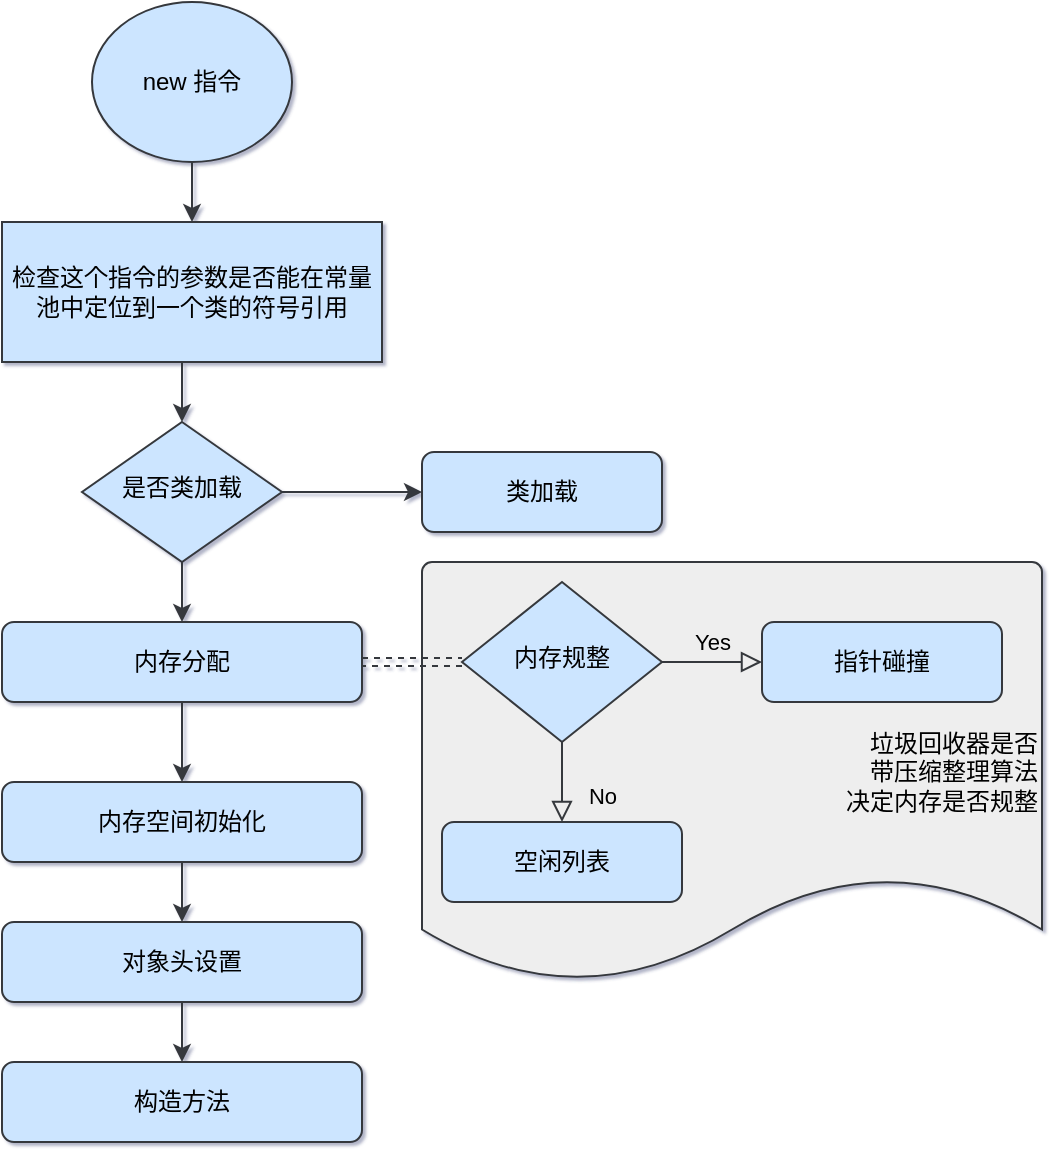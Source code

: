 <mxfile version="12.4.2" type="device" pages="2"><diagram id="C5RBs43oDa-KdzZeNtuy" name="虚拟机创建对象-流程图"><mxGraphModel dx="1961" dy="880" grid="1" gridSize="10" guides="1" tooltips="1" connect="1" arrows="1" fold="1" page="1" pageScale="1" pageWidth="291" pageHeight="213" background="none" math="0" shadow="1"><root><mxCell id="WIyWlLk6GJQsqaUBKTNV-0"/><mxCell id="WIyWlLk6GJQsqaUBKTNV-1" parent="WIyWlLk6GJQsqaUBKTNV-0"/><mxCell id="7W2m6Ln4GKB4XbmsplYz-20" value="垃圾回收器是否&lt;br&gt;带压缩整理算法&lt;br&gt;决定内存是否规整" style="strokeWidth=1;html=1;shape=mxgraph.flowchart.document2;whiteSpace=wrap;size=0.25;fillColor=#eeeeee;strokeColor=#36393d;align=right;verticalAlign=middle;labelBackgroundColor=none;labelBorderColor=none;" parent="WIyWlLk6GJQsqaUBKTNV-1" vertex="1"><mxGeometry x="-620" y="300" width="310" height="210" as="geometry"/></mxCell><mxCell id="7W2m6Ln4GKB4XbmsplYz-13" style="edgeStyle=orthogonalEdgeStyle;rounded=0;orthogonalLoop=1;jettySize=auto;html=1;exitX=0.5;exitY=1;exitDx=0;exitDy=0;entryX=0.5;entryY=0;entryDx=0;entryDy=0;fillColor=#cce5ff;strokeColor=#36393d;" parent="WIyWlLk6GJQsqaUBKTNV-1" source="WIyWlLk6GJQsqaUBKTNV-3" target="WIyWlLk6GJQsqaUBKTNV-6" edge="1"><mxGeometry relative="1" as="geometry"/></mxCell><mxCell id="WIyWlLk6GJQsqaUBKTNV-3" value="检查这个指令的参数是否能在常量池中定位到一个类的符号引用" style="rounded=1;whiteSpace=wrap;html=1;fontSize=12;glass=0;strokeWidth=1;shadow=0;arcSize=0;fillColor=#cce5ff;strokeColor=#36393d;" parent="WIyWlLk6GJQsqaUBKTNV-1" vertex="1"><mxGeometry x="-830" y="130" width="190" height="70" as="geometry"/></mxCell><mxCell id="7W2m6Ln4GKB4XbmsplYz-14" style="edgeStyle=orthogonalEdgeStyle;rounded=0;orthogonalLoop=1;jettySize=auto;html=1;exitX=1;exitY=0.5;exitDx=0;exitDy=0;fillColor=#cce5ff;strokeColor=#36393d;" parent="WIyWlLk6GJQsqaUBKTNV-1" source="WIyWlLk6GJQsqaUBKTNV-6" target="WIyWlLk6GJQsqaUBKTNV-7" edge="1"><mxGeometry relative="1" as="geometry"/></mxCell><mxCell id="7W2m6Ln4GKB4XbmsplYz-15" style="edgeStyle=orthogonalEdgeStyle;rounded=0;orthogonalLoop=1;jettySize=auto;html=1;exitX=0.5;exitY=1;exitDx=0;exitDy=0;entryX=0.5;entryY=0;entryDx=0;entryDy=0;fillColor=#cce5ff;strokeColor=#36393d;" parent="WIyWlLk6GJQsqaUBKTNV-1" source="WIyWlLk6GJQsqaUBKTNV-6" target="7W2m6Ln4GKB4XbmsplYz-3" edge="1"><mxGeometry relative="1" as="geometry"/></mxCell><mxCell id="WIyWlLk6GJQsqaUBKTNV-6" value="是否类加载" style="rhombus;whiteSpace=wrap;html=1;shadow=0;fontFamily=Helvetica;fontSize=12;align=center;strokeWidth=1;spacing=6;spacingTop=-4;fillColor=#cce5ff;strokeColor=#36393d;" parent="WIyWlLk6GJQsqaUBKTNV-1" vertex="1"><mxGeometry x="-790" y="230" width="100" height="70" as="geometry"/></mxCell><mxCell id="WIyWlLk6GJQsqaUBKTNV-7" value="类加载" style="rounded=1;whiteSpace=wrap;html=1;fontSize=12;glass=0;strokeWidth=1;shadow=0;fillColor=#cce5ff;strokeColor=#36393d;" parent="WIyWlLk6GJQsqaUBKTNV-1" vertex="1"><mxGeometry x="-620" y="245" width="120" height="40" as="geometry"/></mxCell><mxCell id="WIyWlLk6GJQsqaUBKTNV-8" value="No" style="rounded=0;html=1;jettySize=auto;orthogonalLoop=1;fontSize=11;endArrow=block;endFill=0;endSize=8;strokeWidth=1;shadow=0;labelBackgroundColor=none;edgeStyle=orthogonalEdgeStyle;fillColor=#cce5ff;strokeColor=#36393d;" parent="WIyWlLk6GJQsqaUBKTNV-1" source="WIyWlLk6GJQsqaUBKTNV-10" target="WIyWlLk6GJQsqaUBKTNV-11" edge="1"><mxGeometry x="0.333" y="20" relative="1" as="geometry"><mxPoint as="offset"/></mxGeometry></mxCell><mxCell id="WIyWlLk6GJQsqaUBKTNV-9" value="Yes" style="edgeStyle=orthogonalEdgeStyle;rounded=0;html=1;jettySize=auto;orthogonalLoop=1;fontSize=11;endArrow=block;endFill=0;endSize=8;strokeWidth=1;shadow=0;labelBackgroundColor=none;fillColor=#cce5ff;strokeColor=#36393d;" parent="WIyWlLk6GJQsqaUBKTNV-1" source="WIyWlLk6GJQsqaUBKTNV-10" target="WIyWlLk6GJQsqaUBKTNV-12" edge="1"><mxGeometry y="10" relative="1" as="geometry"><mxPoint as="offset"/></mxGeometry></mxCell><mxCell id="WIyWlLk6GJQsqaUBKTNV-10" value="内存规整" style="rhombus;whiteSpace=wrap;html=1;shadow=0;fontFamily=Helvetica;fontSize=12;align=center;strokeWidth=1;spacing=6;spacingTop=-4;fillColor=#cce5ff;strokeColor=#36393d;" parent="WIyWlLk6GJQsqaUBKTNV-1" vertex="1"><mxGeometry x="-600" y="310" width="100" height="80" as="geometry"/></mxCell><mxCell id="WIyWlLk6GJQsqaUBKTNV-11" value="空闲列表" style="rounded=1;whiteSpace=wrap;html=1;fontSize=12;glass=0;strokeWidth=1;shadow=0;fillColor=#cce5ff;strokeColor=#36393d;" parent="WIyWlLk6GJQsqaUBKTNV-1" vertex="1"><mxGeometry x="-610" y="430" width="120" height="40" as="geometry"/></mxCell><mxCell id="WIyWlLk6GJQsqaUBKTNV-12" value="指针碰撞" style="rounded=1;whiteSpace=wrap;html=1;fontSize=12;glass=0;strokeWidth=1;shadow=0;fillColor=#cce5ff;strokeColor=#36393d;" parent="WIyWlLk6GJQsqaUBKTNV-1" vertex="1"><mxGeometry x="-450" y="330" width="120" height="40" as="geometry"/></mxCell><mxCell id="7W2m6Ln4GKB4XbmsplYz-16" style="edgeStyle=orthogonalEdgeStyle;rounded=0;orthogonalLoop=1;jettySize=auto;html=1;exitX=0.5;exitY=1;exitDx=0;exitDy=0;entryX=0.5;entryY=0;entryDx=0;entryDy=0;fillColor=#cce5ff;strokeColor=#36393d;" parent="WIyWlLk6GJQsqaUBKTNV-1" source="7W2m6Ln4GKB4XbmsplYz-3" target="7W2m6Ln4GKB4XbmsplYz-6" edge="1"><mxGeometry relative="1" as="geometry"/></mxCell><mxCell id="7W2m6Ln4GKB4XbmsplYz-19" style="edgeStyle=orthogonalEdgeStyle;rounded=0;orthogonalLoop=1;jettySize=auto;html=1;exitX=1;exitY=0.5;exitDx=0;exitDy=0;entryX=0;entryY=0.5;entryDx=0;entryDy=0;shape=link;dashed=1;fillColor=#cce5ff;strokeColor=#36393d;" parent="WIyWlLk6GJQsqaUBKTNV-1" source="7W2m6Ln4GKB4XbmsplYz-3" target="WIyWlLk6GJQsqaUBKTNV-10" edge="1"><mxGeometry relative="1" as="geometry"/></mxCell><mxCell id="7W2m6Ln4GKB4XbmsplYz-3" value="内存分配" style="rounded=1;whiteSpace=wrap;html=1;fontSize=12;glass=0;strokeWidth=1;shadow=0;fillColor=#cce5ff;strokeColor=#36393d;" parent="WIyWlLk6GJQsqaUBKTNV-1" vertex="1"><mxGeometry x="-830" y="330" width="180" height="40" as="geometry"/></mxCell><mxCell id="7W2m6Ln4GKB4XbmsplYz-17" style="edgeStyle=orthogonalEdgeStyle;rounded=0;orthogonalLoop=1;jettySize=auto;html=1;exitX=0.5;exitY=1;exitDx=0;exitDy=0;entryX=0.5;entryY=0;entryDx=0;entryDy=0;fillColor=#cce5ff;strokeColor=#36393d;" parent="WIyWlLk6GJQsqaUBKTNV-1" source="7W2m6Ln4GKB4XbmsplYz-6" target="7W2m6Ln4GKB4XbmsplYz-7" edge="1"><mxGeometry relative="1" as="geometry"/></mxCell><mxCell id="7W2m6Ln4GKB4XbmsplYz-6" value="内存空间初始化" style="rounded=1;whiteSpace=wrap;html=1;fontSize=12;glass=0;strokeWidth=1;shadow=0;fillColor=#cce5ff;strokeColor=#36393d;" parent="WIyWlLk6GJQsqaUBKTNV-1" vertex="1"><mxGeometry x="-830" y="410" width="180" height="40" as="geometry"/></mxCell><mxCell id="7W2m6Ln4GKB4XbmsplYz-18" style="edgeStyle=orthogonalEdgeStyle;rounded=0;orthogonalLoop=1;jettySize=auto;html=1;exitX=0.5;exitY=1;exitDx=0;exitDy=0;entryX=0.5;entryY=0;entryDx=0;entryDy=0;fillColor=#cce5ff;strokeColor=#36393d;" parent="WIyWlLk6GJQsqaUBKTNV-1" source="7W2m6Ln4GKB4XbmsplYz-7" target="7W2m6Ln4GKB4XbmsplYz-8" edge="1"><mxGeometry relative="1" as="geometry"/></mxCell><mxCell id="7W2m6Ln4GKB4XbmsplYz-7" value="对象头设置" style="rounded=1;whiteSpace=wrap;html=1;fontSize=12;glass=0;strokeWidth=1;shadow=0;fillColor=#cce5ff;strokeColor=#36393d;" parent="WIyWlLk6GJQsqaUBKTNV-1" vertex="1"><mxGeometry x="-830" y="480" width="180" height="40" as="geometry"/></mxCell><mxCell id="7W2m6Ln4GKB4XbmsplYz-8" value="构造方法" style="rounded=1;whiteSpace=wrap;html=1;fontSize=12;glass=0;strokeWidth=1;shadow=0;fillColor=#cce5ff;strokeColor=#36393d;" parent="WIyWlLk6GJQsqaUBKTNV-1" vertex="1"><mxGeometry x="-830" y="550" width="180" height="40" as="geometry"/></mxCell><mxCell id="7W2m6Ln4GKB4XbmsplYz-12" style="edgeStyle=orthogonalEdgeStyle;rounded=0;orthogonalLoop=1;jettySize=auto;html=1;exitX=0.5;exitY=1;exitDx=0;exitDy=0;exitPerimeter=0;fillColor=#cce5ff;strokeColor=#36393d;" parent="WIyWlLk6GJQsqaUBKTNV-1" source="7W2m6Ln4GKB4XbmsplYz-11" target="WIyWlLk6GJQsqaUBKTNV-3" edge="1"><mxGeometry relative="1" as="geometry"/></mxCell><mxCell id="7W2m6Ln4GKB4XbmsplYz-11" value="new 指令" style="strokeWidth=1;html=1;shape=mxgraph.flowchart.start_2;whiteSpace=wrap;fillColor=#cce5ff;strokeColor=#36393d;" parent="WIyWlLk6GJQsqaUBKTNV-1" vertex="1"><mxGeometry x="-785" y="20" width="100" height="80" as="geometry"/></mxCell></root></mxGraphModel></diagram><diagram id="g94H-YYKPeRhYFi1XXbY" name="指针碰撞和空闲列表"><mxGraphModel dx="1088" dy="1293" grid="1" gridSize="10" guides="1" tooltips="1" connect="1" arrows="1" fold="1" page="1" pageScale="1" pageWidth="291" pageHeight="413" math="0" shadow="0"><root><mxCell id="u-dThQAptNdEubaPt86I-0"/><mxCell id="u-dThQAptNdEubaPt86I-1" parent="u-dThQAptNdEubaPt86I-0"/><mxCell id="u-dThQAptNdEubaPt86I-2" value="" style="verticalLabelPosition=bottom;verticalAlign=top;html=1;shape=mxgraph.basic.rect;fillColor2=none;strokeWidth=1;size=20;indent=5;fontSize=18;" vertex="1" parent="u-dThQAptNdEubaPt86I-1"><mxGeometry x="30" y="-330" width="410" height="60" as="geometry"/></mxCell><mxCell id="u-dThQAptNdEubaPt86I-3" value="" style="endArrow=classic;html=1;dashed=1;fillColor=#b0e3e6;strokeColor=#0e8088;" edge="1" parent="u-dThQAptNdEubaPt86I-1"><mxGeometry width="50" height="50" relative="1" as="geometry"><mxPoint x="160" y="-260" as="sourcePoint"/><mxPoint x="160" y="-390" as="targetPoint"/></mxGeometry></mxCell><mxCell id="u-dThQAptNdEubaPt86I-9" value="&lt;span style=&quot;color: rgb(44 , 62 , 80) ; font-family: , &amp;#34;blinkmacsystemfont&amp;#34; , &amp;#34;segoe ui&amp;#34; , &amp;#34;roboto&amp;#34; , &amp;#34;oxygen&amp;#34; , &amp;#34;ubuntu&amp;#34; , &amp;#34;cantarell&amp;#34; , &amp;#34;fira sans&amp;#34; , &amp;#34;droid sans&amp;#34; , &amp;#34;helvetica neue&amp;#34; , sans-serif ; font-size: 16px ; text-align: left ; white-space: normal&quot;&gt;分界点&lt;/span&gt;" style="text;html=1;align=center;verticalAlign=middle;resizable=0;points=[];;labelBackgroundColor=#ffffff;" vertex="1" connectable="0" parent="u-dThQAptNdEubaPt86I-3"><mxGeometry x="0.56" y="-1" relative="1" as="geometry"><mxPoint x="-0.89" y="18" as="offset"/></mxGeometry></mxCell><mxCell id="u-dThQAptNdEubaPt86I-5" value="使用的内存" style="text;html=1;strokeColor=none;fillColor=none;align=center;verticalAlign=middle;whiteSpace=wrap;rounded=0;fontSize=16;" vertex="1" parent="u-dThQAptNdEubaPt86I-1"><mxGeometry x="50" y="-310" width="90" height="20" as="geometry"/></mxCell><mxCell id="u-dThQAptNdEubaPt86I-6" value="未使用过的内存" style="text;html=1;strokeColor=none;fillColor=none;align=center;verticalAlign=middle;whiteSpace=wrap;rounded=0;fontSize=15;" vertex="1" parent="u-dThQAptNdEubaPt86I-1"><mxGeometry x="260" y="-310" width="120" height="20" as="geometry"/></mxCell><mxCell id="u-dThQAptNdEubaPt86I-10" value="" style="endArrow=classic;html=1;dashed=1;fillColor=#a20025;strokeColor=#6F0000;fontSize=13;" edge="1" parent="u-dThQAptNdEubaPt86I-1"><mxGeometry width="50" height="50" relative="1" as="geometry"><mxPoint x="180" y="-360" as="sourcePoint"/><mxPoint x="318" y="-360" as="targetPoint"/><Array as="points"><mxPoint x="268" y="-360"/></Array></mxGeometry></mxCell><mxCell id="u-dThQAptNdEubaPt86I-11" value="右移指针分界点分配未使用的内存" style="text;html=1;align=center;verticalAlign=middle;resizable=0;points=[];;labelBackgroundColor=#ffffff;fontSize=14;" vertex="1" connectable="0" parent="u-dThQAptNdEubaPt86I-10"><mxGeometry x="0.326" y="-3" relative="1" as="geometry"><mxPoint x="33" y="-23" as="offset"/></mxGeometry></mxCell><mxCell id="u-dThQAptNdEubaPt86I-15" value="&lt;table border=&quot;1&quot; width=&quot;100%&quot; style=&quot;width: 100%; height: 100%; border-collapse: collapse; font-size: 16px;&quot;&gt;&lt;tbody style=&quot;font-size: 16px;&quot;&gt;&lt;tr style=&quot;font-size: 16px;&quot;&gt;&lt;td align=&quot;center&quot; style=&quot;font-size: 16px;&quot;&gt;占用&lt;/td&gt;&lt;td align=&quot;center&quot; style=&quot;font-size: 16px;&quot;&gt;未占用&lt;/td&gt;&lt;td align=&quot;center&quot; style=&quot;font-size: 16px;&quot;&gt;占用&lt;/td&gt;&lt;/tr&gt;&lt;tr style=&quot;font-size: 16px;&quot;&gt;&lt;td align=&quot;center&quot; style=&quot;font-size: 16px;&quot;&gt;未占用&lt;/td&gt;&lt;td align=&quot;center&quot; style=&quot;font-size: 16px;&quot;&gt;占用&lt;/td&gt;&lt;td align=&quot;center&quot; style=&quot;font-size: 16px;&quot;&gt;未占用&lt;/td&gt;&lt;/tr&gt;&lt;tr style=&quot;font-size: 16px;&quot;&gt;&lt;td align=&quot;center&quot; style=&quot;font-size: 16px;&quot;&gt;未占用&lt;/td&gt;&lt;td align=&quot;center&quot; style=&quot;font-size: 16px;&quot;&gt;占用&lt;/td&gt;&lt;td align=&quot;center&quot; style=&quot;font-size: 16px;&quot;&gt;占用&lt;/td&gt;&lt;/tr&gt;&lt;/tbody&gt;&lt;/table&gt;" style="text;html=1;overflow=fill;rounded=0;shadow=0;glass=1;labelBackgroundColor=#ffffff;fillColor=none;strokeColor=none;fontSize=16;fontStyle=0;fontColor=#000000;" vertex="1" parent="u-dThQAptNdEubaPt86I-1"><mxGeometry x="30" y="-210" width="410" height="140" as="geometry"/></mxCell><mxCell id="u-dThQAptNdEubaPt86I-16" value="「指针碰撞」" style="text;strokeColor=none;fillColor=none;html=1;fontSize=18;fontStyle=0;verticalAlign=middle;align=center;rounded=0;shadow=0;glass=1;labelBackgroundColor=none;fontColor=#01A2FF;" vertex="1" parent="u-dThQAptNdEubaPt86I-1"><mxGeometry x="460" y="-320" width="100" height="40" as="geometry"/></mxCell><mxCell id="u-dThQAptNdEubaPt86I-18" value="" style="line;strokeWidth=1;html=1;rounded=0;shadow=0;glass=1;labelBackgroundColor=none;fillColor=#ffffff;dashed=1;fontSize=1;" vertex="1" parent="u-dThQAptNdEubaPt86I-1"><mxGeometry y="-250" width="580" height="10" as="geometry"/></mxCell><mxCell id="u-dThQAptNdEubaPt86I-19" value="「空闲列表」" style="text;strokeColor=none;fillColor=none;html=1;fontSize=20;fontStyle=0;verticalAlign=middle;align=center;rounded=0;shadow=0;glass=1;labelBackgroundColor=none;fontColor=#01A2FF;" vertex="1" parent="u-dThQAptNdEubaPt86I-1"><mxGeometry x="460" y="-160" width="100" height="40" as="geometry"/></mxCell></root></mxGraphModel></diagram></mxfile>